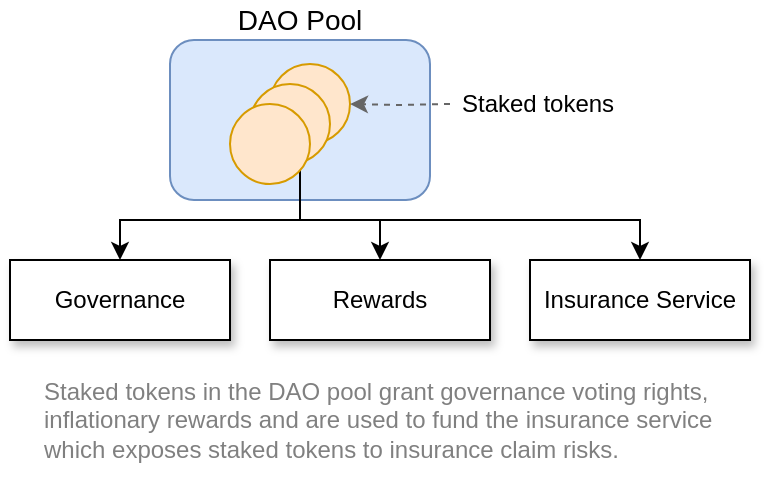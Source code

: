 <mxfile version="14.6.13" type="device"><diagram id="C5RBs43oDa-KdzZeNtuy" name="Page-1"><mxGraphModel dx="1106" dy="860" grid="1" gridSize="10" guides="1" tooltips="1" connect="1" arrows="1" fold="1" page="1" pageScale="1" pageWidth="827" pageHeight="1169" math="0" shadow="0"><root><mxCell id="WIyWlLk6GJQsqaUBKTNV-0"/><mxCell id="WIyWlLk6GJQsqaUBKTNV-1" parent="WIyWlLk6GJQsqaUBKTNV-0"/><mxCell id="-J9LtHLlSoGoy5qDoKKV-23" value="Governance" style="rounded=0;whiteSpace=wrap;html=1;shadow=1;" parent="WIyWlLk6GJQsqaUBKTNV-1" vertex="1"><mxGeometry x="100" y="210" width="110" height="40" as="geometry"/></mxCell><mxCell id="-J9LtHLlSoGoy5qDoKKV-25" value="Rewards" style="rounded=0;whiteSpace=wrap;html=1;shadow=1;" parent="WIyWlLk6GJQsqaUBKTNV-1" vertex="1"><mxGeometry x="230" y="210" width="110" height="40" as="geometry"/></mxCell><mxCell id="-J9LtHLlSoGoy5qDoKKV-32" value="Staked tokens in the DAO pool grant governance voting rights, inflationary rewards and are used to fund the insurance service which exposes staked tokens to insurance claim risks.&amp;nbsp;" style="text;html=1;strokeColor=none;fillColor=none;align=left;verticalAlign=middle;whiteSpace=wrap;rounded=0;fontSize=12;fontColor=#808080;" parent="WIyWlLk6GJQsqaUBKTNV-1" vertex="1"><mxGeometry x="115" y="250" width="360" height="80" as="geometry"/></mxCell><mxCell id="dm004sWtxPen5Fpb33w2-0" value="Insurance Service" style="rounded=0;whiteSpace=wrap;html=1;shadow=1;" vertex="1" parent="WIyWlLk6GJQsqaUBKTNV-1"><mxGeometry x="360" y="210" width="110" height="40" as="geometry"/></mxCell><mxCell id="dm004sWtxPen5Fpb33w2-2" value="" style="rounded=1;whiteSpace=wrap;html=1;fillColor=#dae8fc;strokeWidth=1;perimeterSpacing=0;strokeColor=#6c8ebf;" vertex="1" parent="WIyWlLk6GJQsqaUBKTNV-1"><mxGeometry x="180" y="100" width="130" height="80" as="geometry"/></mxCell><mxCell id="dm004sWtxPen5Fpb33w2-3" value="&lt;font style=&quot;font-size: 14px&quot;&gt;DAO Pool&lt;/font&gt;" style="text;html=1;strokeColor=none;fillColor=none;align=center;verticalAlign=middle;whiteSpace=wrap;rounded=0;" vertex="1" parent="WIyWlLk6GJQsqaUBKTNV-1"><mxGeometry x="195" y="80" width="100" height="20" as="geometry"/></mxCell><mxCell id="dm004sWtxPen5Fpb33w2-14" style="edgeStyle=orthogonalEdgeStyle;rounded=0;orthogonalLoop=1;jettySize=auto;html=1;entryX=0.5;entryY=0;entryDx=0;entryDy=0;" edge="1" parent="WIyWlLk6GJQsqaUBKTNV-1" source="dm004sWtxPen5Fpb33w2-8" target="-J9LtHLlSoGoy5qDoKKV-25"><mxGeometry relative="1" as="geometry"><Array as="points"><mxPoint x="245" y="190"/><mxPoint x="285" y="190"/></Array></mxGeometry></mxCell><mxCell id="dm004sWtxPen5Fpb33w2-15" style="edgeStyle=orthogonalEdgeStyle;rounded=0;orthogonalLoop=1;jettySize=auto;html=1;entryX=0.5;entryY=0;entryDx=0;entryDy=0;" edge="1" parent="WIyWlLk6GJQsqaUBKTNV-1" target="-J9LtHLlSoGoy5qDoKKV-23"><mxGeometry relative="1" as="geometry"><mxPoint x="245" y="170" as="sourcePoint"/><Array as="points"><mxPoint x="245" y="190"/><mxPoint x="155" y="190"/></Array></mxGeometry></mxCell><mxCell id="dm004sWtxPen5Fpb33w2-16" style="edgeStyle=orthogonalEdgeStyle;rounded=0;orthogonalLoop=1;jettySize=auto;html=1;exitX=0.5;exitY=1;exitDx=0;exitDy=0;entryX=0.5;entryY=0;entryDx=0;entryDy=0;" edge="1" parent="WIyWlLk6GJQsqaUBKTNV-1" source="dm004sWtxPen5Fpb33w2-8" target="dm004sWtxPen5Fpb33w2-0"><mxGeometry relative="1" as="geometry"><Array as="points"><mxPoint x="245" y="190"/><mxPoint x="415" y="190"/></Array></mxGeometry></mxCell><mxCell id="dm004sWtxPen5Fpb33w2-8" value="" style="ellipse;whiteSpace=wrap;html=1;aspect=fixed;fillColor=#ffe6cc;strokeColor=#d79b00;" vertex="1" parent="WIyWlLk6GJQsqaUBKTNV-1"><mxGeometry x="230" y="112" width="40" height="40" as="geometry"/></mxCell><mxCell id="dm004sWtxPen5Fpb33w2-13" style="edgeStyle=orthogonalEdgeStyle;rounded=0;orthogonalLoop=1;jettySize=auto;html=1;entryX=1;entryY=0.5;entryDx=0;entryDy=0;dashed=1;fillColor=#f5f5f5;strokeColor=#666666;" edge="1" parent="WIyWlLk6GJQsqaUBKTNV-1" target="dm004sWtxPen5Fpb33w2-8"><mxGeometry relative="1" as="geometry"><mxPoint x="320" y="132" as="sourcePoint"/></mxGeometry></mxCell><mxCell id="dm004sWtxPen5Fpb33w2-12" value="Staked tokens" style="text;html=1;strokeColor=none;fillColor=none;align=left;verticalAlign=middle;whiteSpace=wrap;rounded=0;" vertex="1" parent="WIyWlLk6GJQsqaUBKTNV-1"><mxGeometry x="324" y="122" width="90" height="20" as="geometry"/></mxCell><mxCell id="dm004sWtxPen5Fpb33w2-18" value="" style="ellipse;whiteSpace=wrap;html=1;aspect=fixed;fillColor=#ffe6cc;strokeColor=#d79b00;" vertex="1" parent="WIyWlLk6GJQsqaUBKTNV-1"><mxGeometry x="220" y="122" width="40" height="40" as="geometry"/></mxCell><mxCell id="dm004sWtxPen5Fpb33w2-19" value="" style="ellipse;whiteSpace=wrap;html=1;aspect=fixed;fillColor=#ffe6cc;strokeColor=#d79b00;" vertex="1" parent="WIyWlLk6GJQsqaUBKTNV-1"><mxGeometry x="210" y="132" width="40" height="40" as="geometry"/></mxCell></root></mxGraphModel></diagram></mxfile>